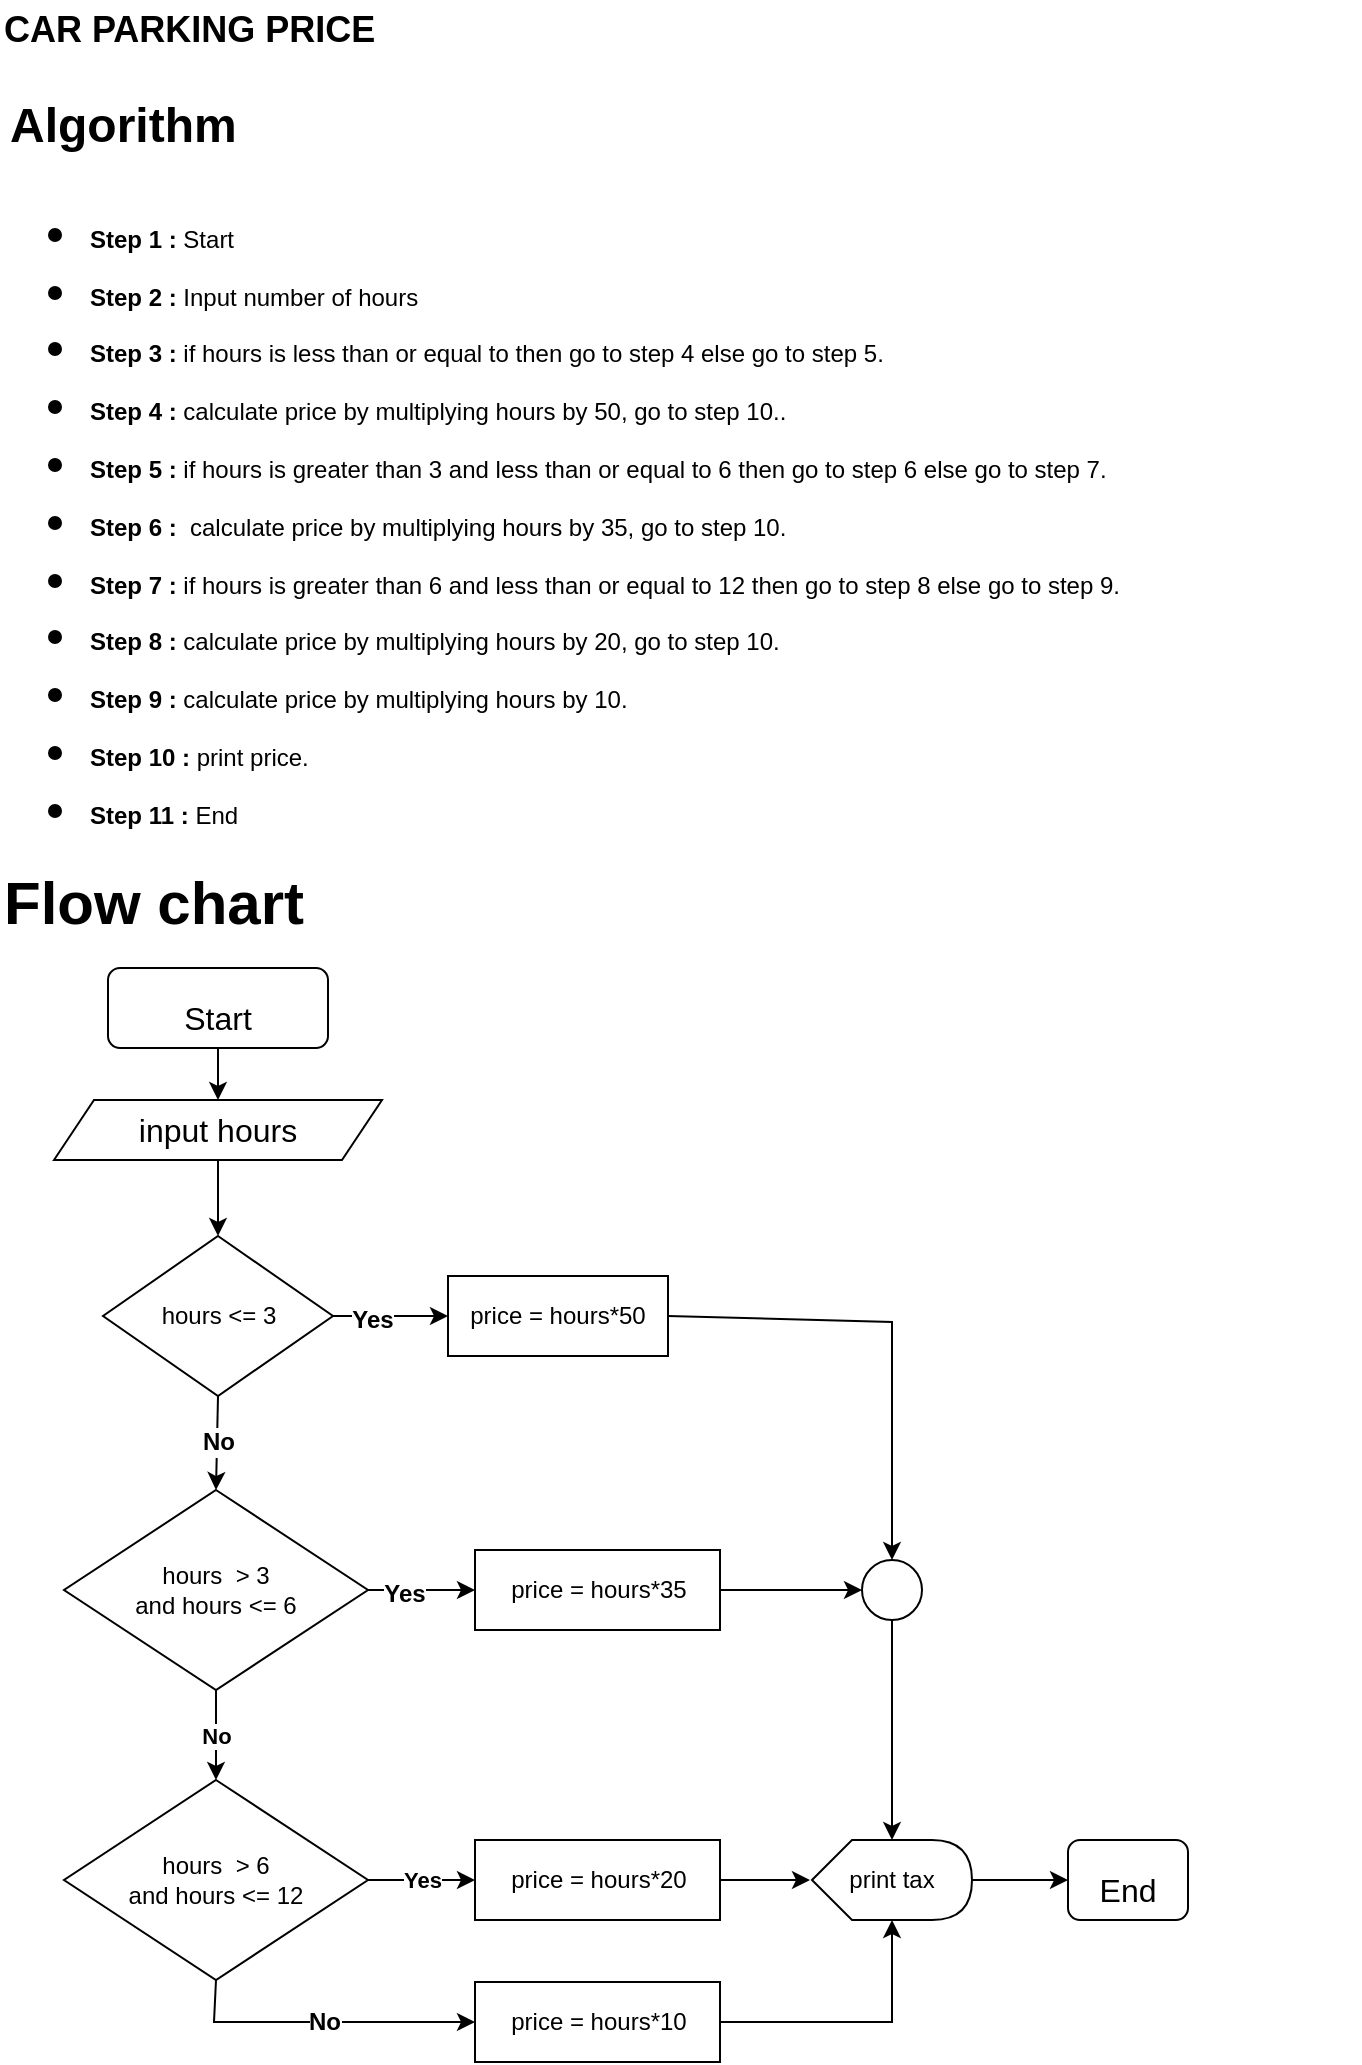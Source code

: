 <mxfile version="17.4.5" type="github"><diagram id="yg1IE7VaSwWJatzPuXuU" name="Page-1"><mxGraphModel dx="1038" dy="573" grid="1" gridSize="10" guides="1" tooltips="1" connect="1" arrows="1" fold="1" page="1" pageScale="1" pageWidth="827" pageHeight="1169" math="0" shadow="0"><root><mxCell id="0"/><mxCell id="1" parent="0"/><mxCell id="ivgzuz-2pKS20QDYnzjS-1" value="&lt;h1&gt;&lt;span&gt;Algorithm&lt;/span&gt;&lt;/h1&gt;&lt;h1&gt;&lt;ul&gt;&lt;li&gt;&lt;span style=&quot;font-size: 12px&quot;&gt;Step 1 :&lt;/span&gt;&lt;span style=&quot;font-size: 12px ; font-weight: normal&quot;&gt; Start&lt;/span&gt;&lt;/li&gt;&lt;li&gt;&lt;span style=&quot;font-size: 12px&quot;&gt;Step 2 :&lt;/span&gt;&lt;span style=&quot;font-size: 12px ; font-weight: normal&quot;&gt;&amp;nbsp;Input number of hours&lt;/span&gt;&lt;/li&gt;&lt;li&gt;&lt;span style=&quot;font-size: 12px&quot;&gt;Step 3 :&lt;/span&gt;&lt;span style=&quot;font-size: 12px ; font-weight: normal&quot;&gt;&amp;nbsp;if hours is less than or equal to then go to step 4 else go to step 5.&lt;/span&gt;&lt;/li&gt;&lt;li&gt;&lt;span style=&quot;font-size: 12px&quot;&gt;Step 4 :&lt;/span&gt;&lt;span style=&quot;font-size: 12px ; font-weight: normal&quot;&gt;&amp;nbsp;calculate price by multiplying hours by 50, go to step 10..&lt;/span&gt;&lt;/li&gt;&lt;li&gt;&lt;span style=&quot;font-size: 12px&quot;&gt;Step 5 :&lt;/span&gt;&lt;span style=&quot;font-size: 12px ; font-weight: normal&quot;&gt;&amp;nbsp;if hours is greater than 3 and less than or equal to 6 then go to step 6 else go to step 7.&lt;/span&gt;&lt;/li&gt;&lt;li&gt;&lt;span style=&quot;font-size: 12px&quot;&gt;Step 6 :&lt;/span&gt;&lt;span style=&quot;font-size: 12px ; font-weight: normal&quot;&gt;&amp;nbsp; calculate price by multiplying hours by 35, go to step 10.&lt;/span&gt;&lt;/li&gt;&lt;li&gt;&lt;span style=&quot;font-size: 12px&quot;&gt;Step 7 :&lt;/span&gt;&lt;span style=&quot;font-size: 12px ; font-weight: normal&quot;&gt;&amp;nbsp;if hours is greater than 6 and less than or equal to 12 then go to step 8 else go to step 9.&lt;/span&gt;&lt;/li&gt;&lt;li&gt;&lt;span style=&quot;font-size: 12px&quot;&gt;Step 8 :&lt;/span&gt;&lt;span style=&quot;font-size: 12px ; font-weight: normal&quot;&gt;&amp;nbsp;calculate price by multiplying hours by 20, go to step 10.&lt;/span&gt;&lt;/li&gt;&lt;li&gt;&lt;span style=&quot;font-size: 12px&quot;&gt;Step 9 :&lt;/span&gt;&lt;span style=&quot;font-size: 12px ; font-weight: normal&quot;&gt;&amp;nbsp;calculate price by multiplying hours by 10.&lt;/span&gt;&lt;/li&gt;&lt;li&gt;&lt;span style=&quot;font-size: 12px&quot;&gt;Step 10 :&lt;/span&gt;&lt;span style=&quot;font-size: 12px ; font-weight: normal&quot;&gt;&amp;nbsp;print price.&lt;/span&gt;&lt;/li&gt;&lt;li&gt;&lt;span style=&quot;font-size: 12px&quot;&gt;Step 11 :&lt;/span&gt;&lt;span style=&quot;font-size: 12px ; font-weight: normal&quot;&gt;&amp;nbsp;End&lt;/span&gt;&lt;/li&gt;&lt;li&gt;&lt;/li&gt;&lt;/ul&gt;&lt;/h1&gt;" style="text;html=1;strokeColor=none;fillColor=none;spacing=5;spacingTop=-20;whiteSpace=wrap;overflow=hidden;rounded=0;" parent="1" vertex="1"><mxGeometry x="80" y="52" width="680" height="378" as="geometry"/></mxCell><mxCell id="ivgzuz-2pKS20QDYnzjS-2" value="&lt;b&gt;&lt;font style=&quot;font-size: 18px&quot;&gt;CAR PARKING PRICE&lt;/font&gt;&lt;/b&gt;" style="text;html=1;strokeColor=none;fillColor=none;align=left;verticalAlign=middle;whiteSpace=wrap;rounded=0;" parent="1" vertex="1"><mxGeometry x="80" y="9" width="470" height="30" as="geometry"/></mxCell><mxCell id="ivgzuz-2pKS20QDYnzjS-3" value="&lt;h1&gt;&lt;font style=&quot;font-size: 30px&quot;&gt;Flow chart&lt;/font&gt;&lt;/h1&gt;" style="text;html=1;strokeColor=none;fillColor=none;align=left;verticalAlign=middle;whiteSpace=wrap;rounded=0;fontSize=18;" parent="1" vertex="1"><mxGeometry x="80" y="443" width="210" height="30" as="geometry"/></mxCell><mxCell id="ivgzuz-2pKS20QDYnzjS-4" value="&lt;font style=&quot;font-size: 16px&quot;&gt;Start&lt;/font&gt;" style="rounded=1;whiteSpace=wrap;html=1;fontSize=30;align=center;" parent="1" vertex="1"><mxGeometry x="134" y="493" width="110" height="40" as="geometry"/></mxCell><mxCell id="ivgzuz-2pKS20QDYnzjS-5" value="input hours" style="shape=parallelogram;perimeter=parallelogramPerimeter;whiteSpace=wrap;html=1;fixedSize=1;fontSize=16;" parent="1" vertex="1"><mxGeometry x="107" y="559" width="164" height="30" as="geometry"/></mxCell><mxCell id="ivgzuz-2pKS20QDYnzjS-6" value="" style="endArrow=classic;html=1;rounded=0;fontSize=16;entryX=0.5;entryY=0;entryDx=0;entryDy=0;exitX=0.5;exitY=1;exitDx=0;exitDy=0;" parent="1" source="ivgzuz-2pKS20QDYnzjS-4" target="ivgzuz-2pKS20QDYnzjS-5" edge="1"><mxGeometry width="50" height="50" relative="1" as="geometry"><mxPoint x="234" y="509" as="sourcePoint"/><mxPoint x="284" y="459" as="targetPoint"/></mxGeometry></mxCell><mxCell id="ivgzuz-2pKS20QDYnzjS-8" value="" style="endArrow=classic;html=1;rounded=0;fontSize=16;entryX=0.5;entryY=0;entryDx=0;entryDy=0;exitX=0.5;exitY=1;exitDx=0;exitDy=0;" parent="1" source="ivgzuz-2pKS20QDYnzjS-5" target="_vQRxOjzPjAqow0iQ4SI-1" edge="1"><mxGeometry width="50" height="50" relative="1" as="geometry"><mxPoint x="234" y="509" as="sourcePoint"/><mxPoint x="188" y="619" as="targetPoint"/></mxGeometry></mxCell><mxCell id="_vQRxOjzPjAqow0iQ4SI-1" value="hours &amp;lt;= 3" style="rhombus;whiteSpace=wrap;html=1;" parent="1" vertex="1"><mxGeometry x="131.5" y="627" width="115" height="80" as="geometry"/></mxCell><mxCell id="_vQRxOjzPjAqow0iQ4SI-3" value="price = hours*50" style="rounded=0;whiteSpace=wrap;html=1;" parent="1" vertex="1"><mxGeometry x="304" y="647" width="110" height="40" as="geometry"/></mxCell><mxCell id="_vQRxOjzPjAqow0iQ4SI-4" value="" style="endArrow=classic;html=1;rounded=0;entryX=0;entryY=0.5;entryDx=0;entryDy=0;exitX=1;exitY=0.5;exitDx=0;exitDy=0;" parent="1" source="_vQRxOjzPjAqow0iQ4SI-1" target="_vQRxOjzPjAqow0iQ4SI-3" edge="1"><mxGeometry width="50" height="50" relative="1" as="geometry"><mxPoint x="194" y="477" as="sourcePoint"/><mxPoint x="244" y="427" as="targetPoint"/></mxGeometry></mxCell><mxCell id="_vQRxOjzPjAqow0iQ4SI-5" value="&lt;font style=&quot;font-size: 12px&quot;&gt;&lt;b&gt;Yes&lt;/b&gt;&lt;/font&gt;" style="edgeLabel;html=1;align=center;verticalAlign=middle;resizable=0;points=[];" parent="_vQRxOjzPjAqow0iQ4SI-4" vertex="1" connectable="0"><mxGeometry x="-0.347" y="-2" relative="1" as="geometry"><mxPoint as="offset"/></mxGeometry></mxCell><mxCell id="_vQRxOjzPjAqow0iQ4SI-9" value="hours&amp;nbsp; &amp;gt; 3&lt;br&gt;and hours &amp;lt;= 6" style="rhombus;whiteSpace=wrap;html=1;" parent="1" vertex="1"><mxGeometry x="112" y="754" width="152" height="100" as="geometry"/></mxCell><mxCell id="_vQRxOjzPjAqow0iQ4SI-10" value="&lt;b&gt;No&lt;/b&gt;" style="endArrow=classic;html=1;rounded=0;fontSize=12;entryX=0.5;entryY=0;entryDx=0;entryDy=0;exitX=0.5;exitY=1;exitDx=0;exitDy=0;" parent="1" source="_vQRxOjzPjAqow0iQ4SI-1" target="_vQRxOjzPjAqow0iQ4SI-9" edge="1"><mxGeometry width="50" height="50" relative="1" as="geometry"><mxPoint x="204" y="857" as="sourcePoint"/><mxPoint x="254" y="807" as="targetPoint"/></mxGeometry></mxCell><mxCell id="_vQRxOjzPjAqow0iQ4SI-11" value="price = hours*35" style="rounded=0;whiteSpace=wrap;html=1;" parent="1" vertex="1"><mxGeometry x="317.5" y="784" width="122.5" height="40" as="geometry"/></mxCell><mxCell id="_vQRxOjzPjAqow0iQ4SI-12" value="" style="endArrow=classic;html=1;rounded=0;entryX=0;entryY=0.5;entryDx=0;entryDy=0;exitX=1;exitY=0.5;exitDx=0;exitDy=0;" parent="1" source="_vQRxOjzPjAqow0iQ4SI-9" target="_vQRxOjzPjAqow0iQ4SI-11" edge="1"><mxGeometry width="50" height="50" relative="1" as="geometry"><mxPoint x="264" y="804" as="sourcePoint"/><mxPoint x="261.5" y="564" as="targetPoint"/></mxGeometry></mxCell><mxCell id="_vQRxOjzPjAqow0iQ4SI-13" value="&lt;font style=&quot;font-size: 12px&quot;&gt;&lt;b&gt;Yes&lt;/b&gt;&lt;/font&gt;" style="edgeLabel;html=1;align=center;verticalAlign=middle;resizable=0;points=[];" parent="_vQRxOjzPjAqow0iQ4SI-12" vertex="1" connectable="0"><mxGeometry x="-0.347" y="-2" relative="1" as="geometry"><mxPoint as="offset"/></mxGeometry></mxCell><mxCell id="_vQRxOjzPjAqow0iQ4SI-16" value="price = hours*20" style="rounded=0;whiteSpace=wrap;html=1;" parent="1" vertex="1"><mxGeometry x="317.5" y="929" width="122.5" height="40" as="geometry"/></mxCell><mxCell id="_vQRxOjzPjAqow0iQ4SI-22" value="" style="ellipse;whiteSpace=wrap;html=1;aspect=fixed;fontSize=12;" parent="1" vertex="1"><mxGeometry x="511" y="789" width="30" height="30" as="geometry"/></mxCell><mxCell id="_vQRxOjzPjAqow0iQ4SI-26" value="" style="endArrow=classic;html=1;rounded=0;fontSize=12;entryX=0;entryY=0.5;entryDx=0;entryDy=0;exitX=1;exitY=0.5;exitDx=0;exitDy=0;" parent="1" source="_vQRxOjzPjAqow0iQ4SI-11" target="_vQRxOjzPjAqow0iQ4SI-22" edge="1"><mxGeometry width="50" height="50" relative="1" as="geometry"><mxPoint x="204" y="797" as="sourcePoint"/><mxPoint x="254" y="747" as="targetPoint"/></mxGeometry></mxCell><mxCell id="UTBak5KECeYcEcsgTvev-1" value="hours&amp;nbsp; &amp;gt; 6&lt;br&gt;and hours &amp;lt;= 12" style="rhombus;whiteSpace=wrap;html=1;" vertex="1" parent="1"><mxGeometry x="112" y="899" width="152" height="100" as="geometry"/></mxCell><mxCell id="UTBak5KECeYcEcsgTvev-2" value="&lt;b&gt;No&lt;/b&gt;" style="endArrow=classic;html=1;rounded=0;fontSize=12;exitX=0.5;exitY=1;exitDx=0;exitDy=0;entryX=0;entryY=0.5;entryDx=0;entryDy=0;" edge="1" source="UTBak5KECeYcEcsgTvev-1" target="UTBak5KECeYcEcsgTvev-3" parent="1"><mxGeometry width="50" height="50" relative="1" as="geometry"><mxPoint x="622" y="903" as="sourcePoint"/><mxPoint x="300" y="1020" as="targetPoint"/><Array as="points"><mxPoint x="187" y="1020"/></Array></mxGeometry></mxCell><mxCell id="UTBak5KECeYcEcsgTvev-3" value="price = hours*10" style="rounded=0;whiteSpace=wrap;html=1;" vertex="1" parent="1"><mxGeometry x="317.5" y="1000" width="122.5" height="40" as="geometry"/></mxCell><mxCell id="UTBak5KECeYcEcsgTvev-4" value="&lt;b&gt;No&lt;/b&gt;" style="endArrow=classic;html=1;rounded=0;entryX=0.5;entryY=0;entryDx=0;entryDy=0;exitX=0.5;exitY=1;exitDx=0;exitDy=0;" edge="1" parent="1" source="_vQRxOjzPjAqow0iQ4SI-9" target="UTBak5KECeYcEcsgTvev-1"><mxGeometry width="50" height="50" relative="1" as="geometry"><mxPoint x="450" y="910" as="sourcePoint"/><mxPoint x="500" y="860" as="targetPoint"/></mxGeometry></mxCell><mxCell id="UTBak5KECeYcEcsgTvev-7" value="" style="endArrow=classic;html=1;rounded=0;exitX=1;exitY=0.5;exitDx=0;exitDy=0;entryX=0.5;entryY=0;entryDx=0;entryDy=0;" edge="1" parent="1" source="_vQRxOjzPjAqow0iQ4SI-3" target="_vQRxOjzPjAqow0iQ4SI-22"><mxGeometry width="50" height="50" relative="1" as="geometry"><mxPoint x="570" y="810" as="sourcePoint"/><mxPoint x="550" y="667" as="targetPoint"/><Array as="points"><mxPoint x="526" y="670"/></Array></mxGeometry></mxCell><mxCell id="UTBak5KECeYcEcsgTvev-8" value="&lt;b&gt;Yes&lt;/b&gt;" style="endArrow=classic;html=1;rounded=0;entryX=0;entryY=0.5;entryDx=0;entryDy=0;exitX=1;exitY=0.5;exitDx=0;exitDy=0;" edge="1" parent="1" source="UTBak5KECeYcEcsgTvev-1" target="_vQRxOjzPjAqow0iQ4SI-16"><mxGeometry width="50" height="50" relative="1" as="geometry"><mxPoint x="570" y="870" as="sourcePoint"/><mxPoint x="620" y="820" as="targetPoint"/></mxGeometry></mxCell><mxCell id="UTBak5KECeYcEcsgTvev-11" value="" style="endArrow=classic;html=1;rounded=0;exitX=1;exitY=0.5;exitDx=0;exitDy=0;entryX=0;entryY=0;entryDx=40;entryDy=40;entryPerimeter=0;" edge="1" parent="1" source="UTBak5KECeYcEcsgTvev-3" target="UTBak5KECeYcEcsgTvev-16"><mxGeometry width="50" height="50" relative="1" as="geometry"><mxPoint x="620" y="950" as="sourcePoint"/><mxPoint x="500" y="964" as="targetPoint"/><Array as="points"><mxPoint x="526" y="1020"/></Array></mxGeometry></mxCell><mxCell id="UTBak5KECeYcEcsgTvev-13" value="" style="endArrow=classic;html=1;rounded=0;exitX=1;exitY=0.5;exitDx=0;exitDy=0;entryX=0;entryY=0.5;entryDx=0;entryDy=0;" edge="1" parent="1" source="_vQRxOjzPjAqow0iQ4SI-16"><mxGeometry width="50" height="50" relative="1" as="geometry"><mxPoint x="620" y="950" as="sourcePoint"/><mxPoint x="485" y="949" as="targetPoint"/></mxGeometry></mxCell><mxCell id="UTBak5KECeYcEcsgTvev-16" value="print tax" style="shape=display;whiteSpace=wrap;html=1;fontSize=12;" vertex="1" parent="1"><mxGeometry x="486" y="929" width="80" height="40" as="geometry"/></mxCell><mxCell id="UTBak5KECeYcEcsgTvev-17" value="&lt;font style=&quot;font-size: 16px&quot;&gt;End&lt;/font&gt;" style="rounded=1;whiteSpace=wrap;html=1;fontSize=30;align=center;" vertex="1" parent="1"><mxGeometry x="614" y="929" width="60" height="40" as="geometry"/></mxCell><mxCell id="UTBak5KECeYcEcsgTvev-18" value="" style="endArrow=classic;html=1;rounded=0;entryX=0;entryY=0;entryDx=40;entryDy=0;entryPerimeter=0;exitX=0.5;exitY=1;exitDx=0;exitDy=0;" edge="1" parent="1" source="_vQRxOjzPjAqow0iQ4SI-22" target="UTBak5KECeYcEcsgTvev-16"><mxGeometry width="50" height="50" relative="1" as="geometry"><mxPoint x="620" y="900" as="sourcePoint"/><mxPoint x="670" y="850" as="targetPoint"/></mxGeometry></mxCell><mxCell id="UTBak5KECeYcEcsgTvev-19" value="" style="endArrow=classic;html=1;rounded=0;entryX=0;entryY=0.5;entryDx=0;entryDy=0;exitX=1;exitY=0.5;exitDx=0;exitDy=0;exitPerimeter=0;" edge="1" parent="1" source="UTBak5KECeYcEcsgTvev-16" target="UTBak5KECeYcEcsgTvev-17"><mxGeometry width="50" height="50" relative="1" as="geometry"><mxPoint x="620" y="900" as="sourcePoint"/><mxPoint x="670" y="850" as="targetPoint"/></mxGeometry></mxCell></root></mxGraphModel></diagram></mxfile>